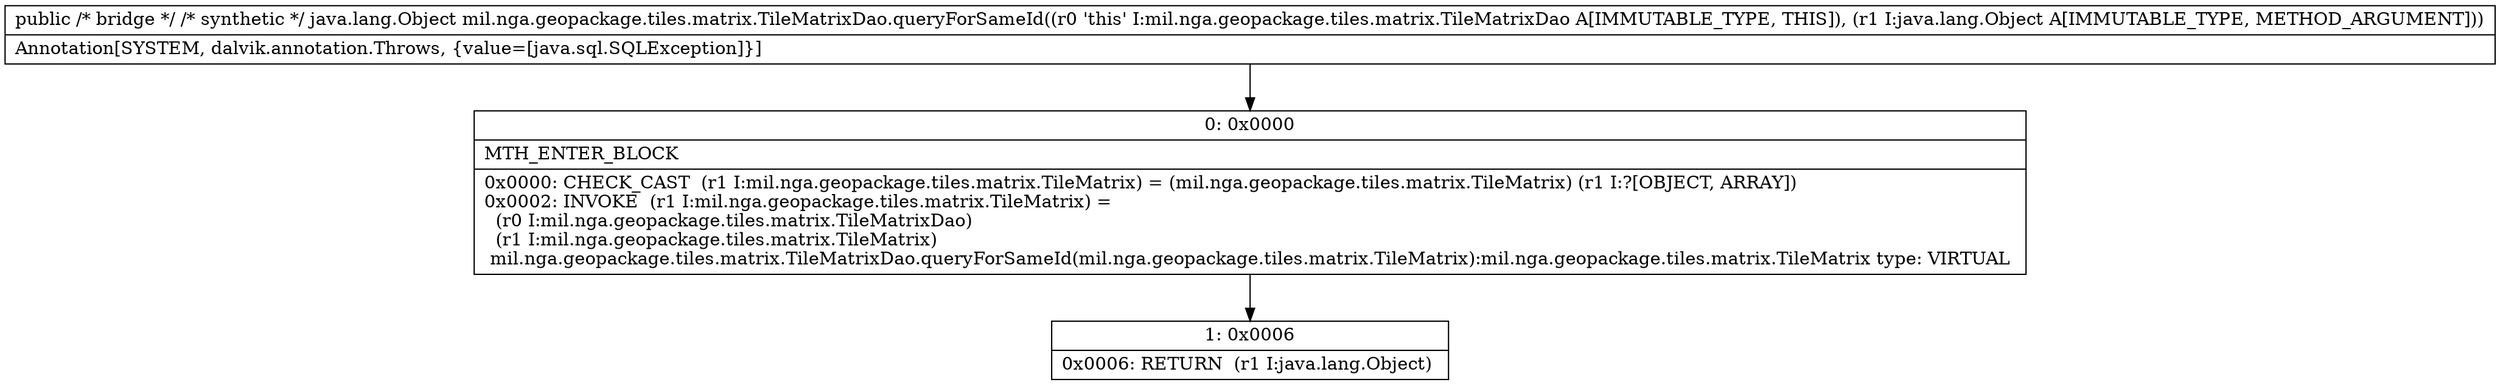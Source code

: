 digraph "CFG formil.nga.geopackage.tiles.matrix.TileMatrixDao.queryForSameId(Ljava\/lang\/Object;)Ljava\/lang\/Object;" {
Node_0 [shape=record,label="{0\:\ 0x0000|MTH_ENTER_BLOCK\l|0x0000: CHECK_CAST  (r1 I:mil.nga.geopackage.tiles.matrix.TileMatrix) = (mil.nga.geopackage.tiles.matrix.TileMatrix) (r1 I:?[OBJECT, ARRAY]) \l0x0002: INVOKE  (r1 I:mil.nga.geopackage.tiles.matrix.TileMatrix) = \l  (r0 I:mil.nga.geopackage.tiles.matrix.TileMatrixDao)\l  (r1 I:mil.nga.geopackage.tiles.matrix.TileMatrix)\l mil.nga.geopackage.tiles.matrix.TileMatrixDao.queryForSameId(mil.nga.geopackage.tiles.matrix.TileMatrix):mil.nga.geopackage.tiles.matrix.TileMatrix type: VIRTUAL \l}"];
Node_1 [shape=record,label="{1\:\ 0x0006|0x0006: RETURN  (r1 I:java.lang.Object) \l}"];
MethodNode[shape=record,label="{public \/* bridge *\/ \/* synthetic *\/ java.lang.Object mil.nga.geopackage.tiles.matrix.TileMatrixDao.queryForSameId((r0 'this' I:mil.nga.geopackage.tiles.matrix.TileMatrixDao A[IMMUTABLE_TYPE, THIS]), (r1 I:java.lang.Object A[IMMUTABLE_TYPE, METHOD_ARGUMENT]))  | Annotation[SYSTEM, dalvik.annotation.Throws, \{value=[java.sql.SQLException]\}]\l}"];
MethodNode -> Node_0;
Node_0 -> Node_1;
}

